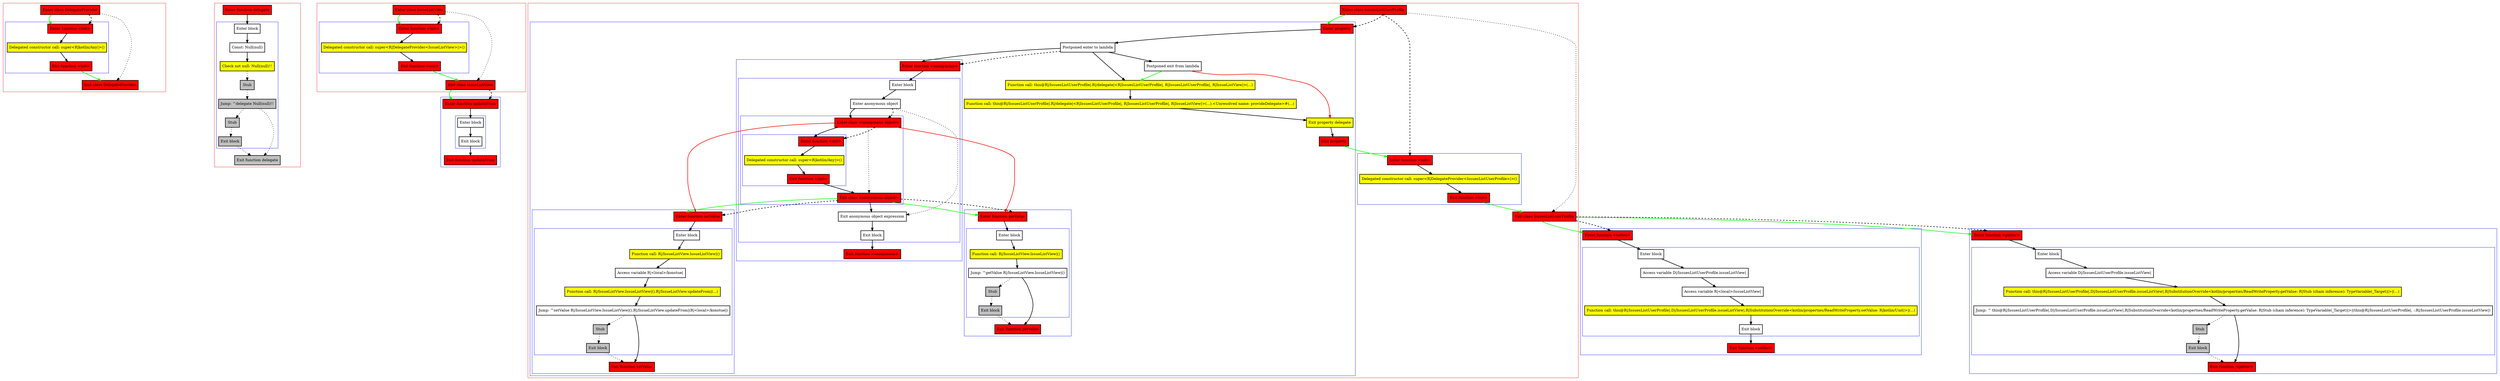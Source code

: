 digraph delegateWithAnonymousObject_kt {
    graph [nodesep=3]
    node [shape=box penwidth=2]
    edge [penwidth=2]

    subgraph cluster_0 {
        color=red
        0 [label="Enter class DelegateProvider" style="filled" fillcolor=red];
        subgraph cluster_1 {
            color=blue
            1 [label="Enter function <init>" style="filled" fillcolor=red];
            2 [label="Delegated constructor call: super<R|kotlin/Any|>()" style="filled" fillcolor=yellow];
            3 [label="Exit function <init>" style="filled" fillcolor=red];
        }
        4 [label="Exit class DelegateProvider" style="filled" fillcolor=red];
    }
    0 -> {1} [color=green];
    0 -> {4} [style=dotted];
    0 -> {1} [style=dashed];
    1 -> {2};
    2 -> {3};
    3 -> {4} [color=green];

    subgraph cluster_2 {
        color=red
        5 [label="Enter function delegate" style="filled" fillcolor=red];
        subgraph cluster_3 {
            color=blue
            6 [label="Enter block"];
            7 [label="Const: Null(null)"];
            8 [label="Check not null: Null(null)!!" style="filled" fillcolor=yellow];
            9 [label="Stub" style="filled" fillcolor=gray];
            10 [label="Jump: ^delegate Null(null)!!" style="filled" fillcolor=gray];
            11 [label="Stub" style="filled" fillcolor=gray];
            12 [label="Exit block" style="filled" fillcolor=gray];
        }
        13 [label="Exit function delegate" style="filled" fillcolor=gray];
    }
    5 -> {6};
    6 -> {7};
    7 -> {8};
    8 -> {9} [style=dotted];
    9 -> {10} [style=dotted];
    10 -> {11 13} [style=dotted];
    11 -> {12} [style=dotted];
    12 -> {13} [style=dotted];

    subgraph cluster_4 {
        color=red
        14 [label="Enter class IssueListView" style="filled" fillcolor=red];
        subgraph cluster_5 {
            color=blue
            15 [label="Enter function <init>" style="filled" fillcolor=red];
            16 [label="Delegated constructor call: super<R|DelegateProvider<IssueListView>|>()" style="filled" fillcolor=yellow];
            17 [label="Exit function <init>" style="filled" fillcolor=red];
        }
        18 [label="Exit class IssueListView" style="filled" fillcolor=red];
    }
    subgraph cluster_6 {
        color=blue
        19 [label="Enter function updateFrom" style="filled" fillcolor=red];
        subgraph cluster_7 {
            color=blue
            20 [label="Enter block"];
            21 [label="Exit block"];
        }
        22 [label="Exit function updateFrom" style="filled" fillcolor=red];
    }
    14 -> {15} [color=green];
    14 -> {18} [style=dotted];
    14 -> {15} [style=dashed];
    15 -> {16};
    16 -> {17};
    17 -> {18} [color=green];
    18 -> {19} [color=green];
    18 -> {19} [style=dashed];
    19 -> {20};
    20 -> {21};
    21 -> {22};

    subgraph cluster_8 {
        color=red
        23 [label="Enter class IssuesListUserProfile" style="filled" fillcolor=red];
        subgraph cluster_9 {
            color=blue
            24 [label="Enter property" style="filled" fillcolor=red];
            25 [label="Postponed enter to lambda"];
            subgraph cluster_10 {
                color=blue
                26 [label="Enter function <anonymous>" style="filled" fillcolor=red];
                subgraph cluster_11 {
                    color=blue
                    27 [label="Enter block"];
                    28 [label="Enter anonymous object"];
                    subgraph cluster_12 {
                        color=blue
                        29 [label="Enter class <anonymous object>" style="filled" fillcolor=red];
                        subgraph cluster_13 {
                            color=blue
                            30 [label="Enter function <init>" style="filled" fillcolor=red];
                            31 [label="Delegated constructor call: super<R|kotlin/Any|>()" style="filled" fillcolor=yellow];
                            32 [label="Exit function <init>" style="filled" fillcolor=red];
                        }
                        33 [label="Exit class <anonymous object>" style="filled" fillcolor=red];
                    }
                    34 [label="Exit anonymous object expression"];
                    35 [label="Exit block"];
                }
                36 [label="Exit function <anonymous>" style="filled" fillcolor=red];
            }
            subgraph cluster_14 {
                color=blue
                37 [label="Enter function setValue" style="filled" fillcolor=red];
                subgraph cluster_15 {
                    color=blue
                    38 [label="Enter block"];
                    39 [label="Function call: R|/IssueListView.IssueListView|()" style="filled" fillcolor=yellow];
                    40 [label="Access variable R|<local>/konstue|"];
                    41 [label="Function call: R|/IssueListView.IssueListView|().R|/IssueListView.updateFrom|(...)" style="filled" fillcolor=yellow];
                    42 [label="Jump: ^setValue R|/IssueListView.IssueListView|().R|/IssueListView.updateFrom|(R|<local>/konstue|)"];
                    43 [label="Stub" style="filled" fillcolor=gray];
                    44 [label="Exit block" style="filled" fillcolor=gray];
                }
                45 [label="Exit function setValue" style="filled" fillcolor=red];
            }
            subgraph cluster_16 {
                color=blue
                46 [label="Enter function getValue" style="filled" fillcolor=red];
                subgraph cluster_17 {
                    color=blue
                    47 [label="Enter block"];
                    48 [label="Function call: R|/IssueListView.IssueListView|()" style="filled" fillcolor=yellow];
                    49 [label="Jump: ^getValue R|/IssueListView.IssueListView|()"];
                    50 [label="Stub" style="filled" fillcolor=gray];
                    51 [label="Exit block" style="filled" fillcolor=gray];
                }
                52 [label="Exit function getValue" style="filled" fillcolor=red];
            }
            53 [label="Postponed exit from lambda"];
            54 [label="Function call: this@R|/IssuesListUserProfile|.R|/delegate|<R|IssuesListUserProfile|, R|IssuesListUserProfile|, R|IssueListView|>(...)" style="filled" fillcolor=yellow];
            55 [label="Function call: this@R|/IssuesListUserProfile|.R|/delegate|<R|IssuesListUserProfile|, R|IssuesListUserProfile|, R|IssueListView|>(...).<Unresolved name: provideDelegate>#(...)" style="filled" fillcolor=yellow];
            56 [label="Exit property delegate" style="filled" fillcolor=yellow];
            57 [label="Exit property" style="filled" fillcolor=red];
        }
        subgraph cluster_18 {
            color=blue
            58 [label="Enter function <init>" style="filled" fillcolor=red];
            59 [label="Delegated constructor call: super<R|DelegateProvider<IssuesListUserProfile>|>()" style="filled" fillcolor=yellow];
            60 [label="Exit function <init>" style="filled" fillcolor=red];
        }
        61 [label="Exit class IssuesListUserProfile" style="filled" fillcolor=red];
    }
    subgraph cluster_19 {
        color=blue
        62 [label="Enter function <setter>" style="filled" fillcolor=red];
        subgraph cluster_20 {
            color=blue
            63 [label="Enter block"];
            64 [label="Access variable D|/IssuesListUserProfile.issueListView|"];
            65 [label="Access variable R|<local>/issueListView|"];
            66 [label="Function call: this@R|/IssuesListUserProfile|.D|/IssuesListUserProfile.issueListView|.R|SubstitutionOverride<kotlin/properties/ReadWriteProperty.setValue: R|kotlin/Unit|>|(...)" style="filled" fillcolor=yellow];
            67 [label="Exit block"];
        }
        68 [label="Exit function <setter>" style="filled" fillcolor=red];
    }
    subgraph cluster_21 {
        color=blue
        69 [label="Enter function <getter>" style="filled" fillcolor=red];
        subgraph cluster_22 {
            color=blue
            70 [label="Enter block"];
            71 [label="Access variable D|/IssuesListUserProfile.issueListView|"];
            72 [label="Function call: this@R|/IssuesListUserProfile|.D|/IssuesListUserProfile.issueListView|.R|SubstitutionOverride<kotlin/properties/ReadWriteProperty.getValue: R|Stub (chain inference): TypeVariable(_Target)|>|(...)" style="filled" fillcolor=yellow];
            73 [label="Jump: ^ this@R|/IssuesListUserProfile|.D|/IssuesListUserProfile.issueListView|.R|SubstitutionOverride<kotlin/properties/ReadWriteProperty.getValue: R|Stub (chain inference): TypeVariable(_Target)|>|(this@R|/IssuesListUserProfile|, ::R|/IssuesListUserProfile.issueListView|)"];
            74 [label="Stub" style="filled" fillcolor=gray];
            75 [label="Exit block" style="filled" fillcolor=gray];
        }
        76 [label="Exit function <getter>" style="filled" fillcolor=red];
    }
    23 -> {24} [color=green];
    23 -> {61} [style=dotted];
    23 -> {24 58} [style=dashed];
    24 -> {25};
    25 -> {26 53 54};
    25 -> {26} [style=dashed];
    26 -> {27};
    27 -> {28};
    28 -> {29};
    28 -> {34} [style=dotted];
    28 -> {29} [style=dashed];
    29 -> {30};
    29 -> {37 46} [color=red];
    29 -> {33} [style=dotted];
    29 -> {30} [style=dashed];
    30 -> {31};
    31 -> {32};
    32 -> {33};
    33 -> {34};
    33 -> {37 46} [color=green];
    33 -> {37 46} [style=dashed];
    34 -> {35};
    35 -> {36};
    37 -> {38};
    38 -> {39};
    39 -> {40};
    40 -> {41};
    41 -> {42};
    42 -> {45};
    42 -> {43} [style=dotted];
    43 -> {44} [style=dotted];
    44 -> {45} [style=dotted];
    46 -> {47};
    47 -> {48};
    48 -> {49};
    49 -> {52};
    49 -> {50} [style=dotted];
    50 -> {51} [style=dotted];
    51 -> {52} [style=dotted];
    53 -> {54} [color=green];
    53 -> {56} [color=red];
    54 -> {55};
    55 -> {56};
    56 -> {57};
    57 -> {58} [color=green];
    58 -> {59};
    59 -> {60};
    60 -> {61} [color=green];
    61 -> {62 69} [color=green];
    61 -> {62 69} [style=dashed];
    62 -> {63};
    63 -> {64};
    64 -> {65};
    65 -> {66};
    66 -> {67};
    67 -> {68};
    69 -> {70};
    70 -> {71};
    71 -> {72};
    72 -> {73};
    73 -> {76};
    73 -> {74} [style=dotted];
    74 -> {75} [style=dotted];
    75 -> {76} [style=dotted];

}
